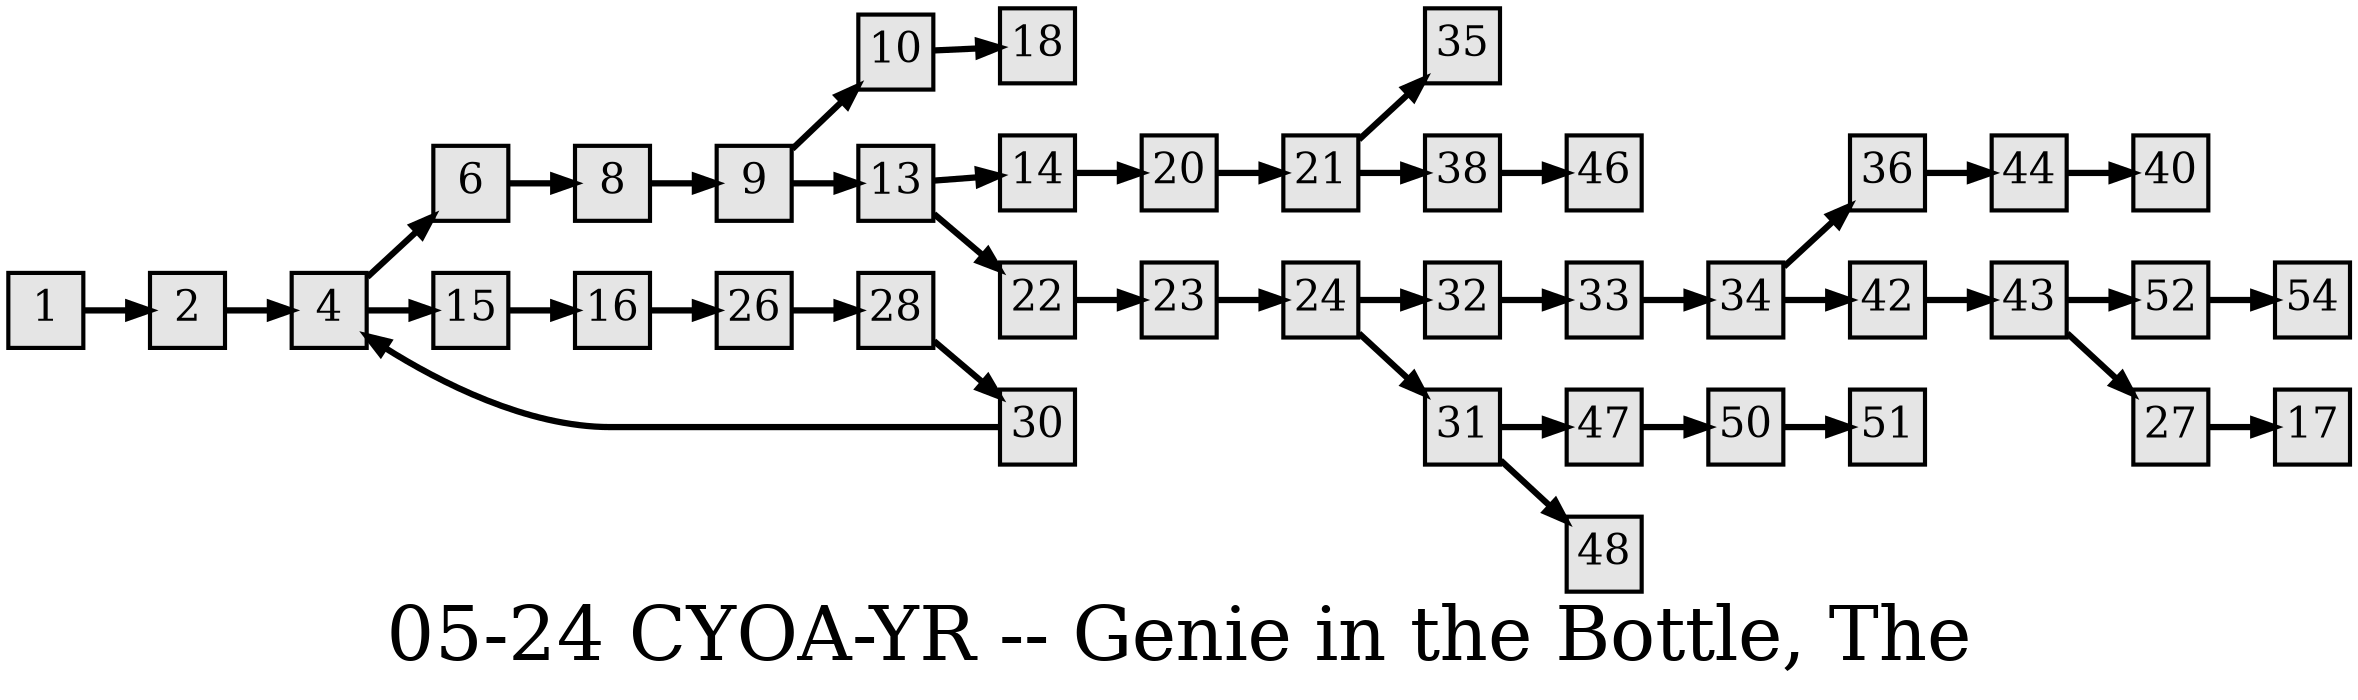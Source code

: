 digraph g{
  graph [ label="05-24 CYOA-YR -- Genie in the Bottle, The" rankdir=LR, ordering=out, fontsize=36, nodesep="0.35", ranksep="0.45"];
  node  [shape=rect, penwidth=2, fontsize=20, style=filled, fillcolor=grey90, margin="0,0", labelfloat=true, regular=true, fixedsize=true];
  edge  [labelfloat=true, penwidth=3, fontsize=12];

  1 -> 2;
  2 -> 4;
  4 -> 6;
  4 -> 15;
  6 -> 8;
  8 -> 9;
  9 -> 10;
  9 -> 13;
  10 -> 18;
  13 -> 14;
  13 -> 22;
  14 -> 20;
  15 -> 16;
  16 -> 26;
  26 -> 28;
  20 -> 21;
  21 -> 35;
  21 -> 38;
  22 -> 23;
  23 -> 24;
  24 -> 32;
  24 -> 31;
  27 -> 17;
  28 -> 30;
  30 -> 4;
  31 -> 47;
  31 -> 48;
  32 -> 33;
  33 -> 34;
  34 -> 36;
  34 -> 42;
  36 -> 44;
  38 -> 46;
  42 -> 43;
  43 -> 52;
  43 -> 27;
  44 -> 40;
  47 -> 50;
  50 -> 51;
  52 -> 54;
}

